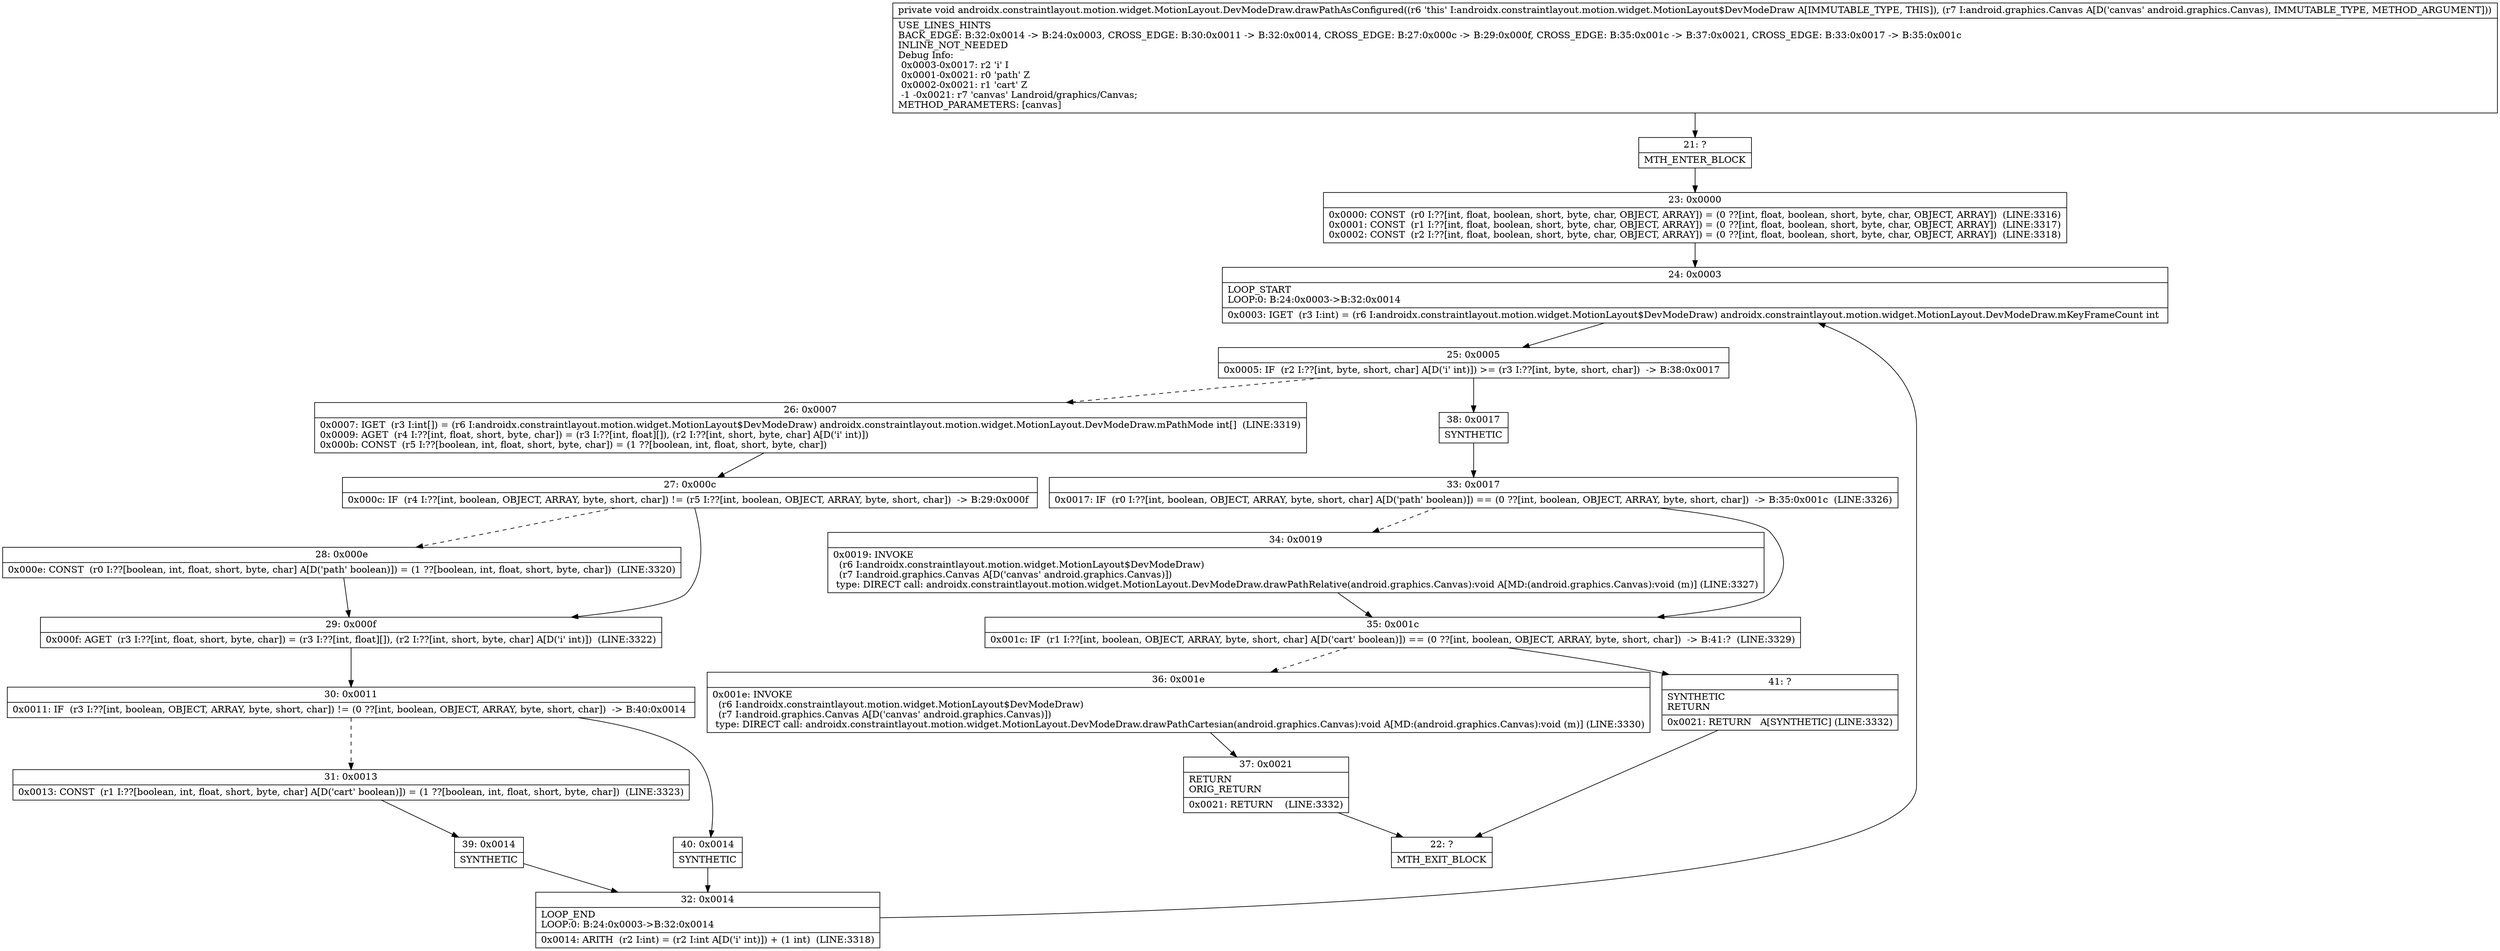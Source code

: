 digraph "CFG forandroidx.constraintlayout.motion.widget.MotionLayout.DevModeDraw.drawPathAsConfigured(Landroid\/graphics\/Canvas;)V" {
Node_21 [shape=record,label="{21\:\ ?|MTH_ENTER_BLOCK\l}"];
Node_23 [shape=record,label="{23\:\ 0x0000|0x0000: CONST  (r0 I:??[int, float, boolean, short, byte, char, OBJECT, ARRAY]) = (0 ??[int, float, boolean, short, byte, char, OBJECT, ARRAY])  (LINE:3316)\l0x0001: CONST  (r1 I:??[int, float, boolean, short, byte, char, OBJECT, ARRAY]) = (0 ??[int, float, boolean, short, byte, char, OBJECT, ARRAY])  (LINE:3317)\l0x0002: CONST  (r2 I:??[int, float, boolean, short, byte, char, OBJECT, ARRAY]) = (0 ??[int, float, boolean, short, byte, char, OBJECT, ARRAY])  (LINE:3318)\l}"];
Node_24 [shape=record,label="{24\:\ 0x0003|LOOP_START\lLOOP:0: B:24:0x0003\-\>B:32:0x0014\l|0x0003: IGET  (r3 I:int) = (r6 I:androidx.constraintlayout.motion.widget.MotionLayout$DevModeDraw) androidx.constraintlayout.motion.widget.MotionLayout.DevModeDraw.mKeyFrameCount int \l}"];
Node_25 [shape=record,label="{25\:\ 0x0005|0x0005: IF  (r2 I:??[int, byte, short, char] A[D('i' int)]) \>= (r3 I:??[int, byte, short, char])  \-\> B:38:0x0017 \l}"];
Node_26 [shape=record,label="{26\:\ 0x0007|0x0007: IGET  (r3 I:int[]) = (r6 I:androidx.constraintlayout.motion.widget.MotionLayout$DevModeDraw) androidx.constraintlayout.motion.widget.MotionLayout.DevModeDraw.mPathMode int[]  (LINE:3319)\l0x0009: AGET  (r4 I:??[int, float, short, byte, char]) = (r3 I:??[int, float][]), (r2 I:??[int, short, byte, char] A[D('i' int)]) \l0x000b: CONST  (r5 I:??[boolean, int, float, short, byte, char]) = (1 ??[boolean, int, float, short, byte, char]) \l}"];
Node_27 [shape=record,label="{27\:\ 0x000c|0x000c: IF  (r4 I:??[int, boolean, OBJECT, ARRAY, byte, short, char]) != (r5 I:??[int, boolean, OBJECT, ARRAY, byte, short, char])  \-\> B:29:0x000f \l}"];
Node_28 [shape=record,label="{28\:\ 0x000e|0x000e: CONST  (r0 I:??[boolean, int, float, short, byte, char] A[D('path' boolean)]) = (1 ??[boolean, int, float, short, byte, char])  (LINE:3320)\l}"];
Node_29 [shape=record,label="{29\:\ 0x000f|0x000f: AGET  (r3 I:??[int, float, short, byte, char]) = (r3 I:??[int, float][]), (r2 I:??[int, short, byte, char] A[D('i' int)])  (LINE:3322)\l}"];
Node_30 [shape=record,label="{30\:\ 0x0011|0x0011: IF  (r3 I:??[int, boolean, OBJECT, ARRAY, byte, short, char]) != (0 ??[int, boolean, OBJECT, ARRAY, byte, short, char])  \-\> B:40:0x0014 \l}"];
Node_31 [shape=record,label="{31\:\ 0x0013|0x0013: CONST  (r1 I:??[boolean, int, float, short, byte, char] A[D('cart' boolean)]) = (1 ??[boolean, int, float, short, byte, char])  (LINE:3323)\l}"];
Node_39 [shape=record,label="{39\:\ 0x0014|SYNTHETIC\l}"];
Node_32 [shape=record,label="{32\:\ 0x0014|LOOP_END\lLOOP:0: B:24:0x0003\-\>B:32:0x0014\l|0x0014: ARITH  (r2 I:int) = (r2 I:int A[D('i' int)]) + (1 int)  (LINE:3318)\l}"];
Node_40 [shape=record,label="{40\:\ 0x0014|SYNTHETIC\l}"];
Node_38 [shape=record,label="{38\:\ 0x0017|SYNTHETIC\l}"];
Node_33 [shape=record,label="{33\:\ 0x0017|0x0017: IF  (r0 I:??[int, boolean, OBJECT, ARRAY, byte, short, char] A[D('path' boolean)]) == (0 ??[int, boolean, OBJECT, ARRAY, byte, short, char])  \-\> B:35:0x001c  (LINE:3326)\l}"];
Node_34 [shape=record,label="{34\:\ 0x0019|0x0019: INVOKE  \l  (r6 I:androidx.constraintlayout.motion.widget.MotionLayout$DevModeDraw)\l  (r7 I:android.graphics.Canvas A[D('canvas' android.graphics.Canvas)])\l type: DIRECT call: androidx.constraintlayout.motion.widget.MotionLayout.DevModeDraw.drawPathRelative(android.graphics.Canvas):void A[MD:(android.graphics.Canvas):void (m)] (LINE:3327)\l}"];
Node_35 [shape=record,label="{35\:\ 0x001c|0x001c: IF  (r1 I:??[int, boolean, OBJECT, ARRAY, byte, short, char] A[D('cart' boolean)]) == (0 ??[int, boolean, OBJECT, ARRAY, byte, short, char])  \-\> B:41:?  (LINE:3329)\l}"];
Node_36 [shape=record,label="{36\:\ 0x001e|0x001e: INVOKE  \l  (r6 I:androidx.constraintlayout.motion.widget.MotionLayout$DevModeDraw)\l  (r7 I:android.graphics.Canvas A[D('canvas' android.graphics.Canvas)])\l type: DIRECT call: androidx.constraintlayout.motion.widget.MotionLayout.DevModeDraw.drawPathCartesian(android.graphics.Canvas):void A[MD:(android.graphics.Canvas):void (m)] (LINE:3330)\l}"];
Node_37 [shape=record,label="{37\:\ 0x0021|RETURN\lORIG_RETURN\l|0x0021: RETURN    (LINE:3332)\l}"];
Node_22 [shape=record,label="{22\:\ ?|MTH_EXIT_BLOCK\l}"];
Node_41 [shape=record,label="{41\:\ ?|SYNTHETIC\lRETURN\l|0x0021: RETURN   A[SYNTHETIC] (LINE:3332)\l}"];
MethodNode[shape=record,label="{private void androidx.constraintlayout.motion.widget.MotionLayout.DevModeDraw.drawPathAsConfigured((r6 'this' I:androidx.constraintlayout.motion.widget.MotionLayout$DevModeDraw A[IMMUTABLE_TYPE, THIS]), (r7 I:android.graphics.Canvas A[D('canvas' android.graphics.Canvas), IMMUTABLE_TYPE, METHOD_ARGUMENT]))  | USE_LINES_HINTS\lBACK_EDGE: B:32:0x0014 \-\> B:24:0x0003, CROSS_EDGE: B:30:0x0011 \-\> B:32:0x0014, CROSS_EDGE: B:27:0x000c \-\> B:29:0x000f, CROSS_EDGE: B:35:0x001c \-\> B:37:0x0021, CROSS_EDGE: B:33:0x0017 \-\> B:35:0x001c\lINLINE_NOT_NEEDED\lDebug Info:\l  0x0003\-0x0017: r2 'i' I\l  0x0001\-0x0021: r0 'path' Z\l  0x0002\-0x0021: r1 'cart' Z\l  \-1 \-0x0021: r7 'canvas' Landroid\/graphics\/Canvas;\lMETHOD_PARAMETERS: [canvas]\l}"];
MethodNode -> Node_21;Node_21 -> Node_23;
Node_23 -> Node_24;
Node_24 -> Node_25;
Node_25 -> Node_26[style=dashed];
Node_25 -> Node_38;
Node_26 -> Node_27;
Node_27 -> Node_28[style=dashed];
Node_27 -> Node_29;
Node_28 -> Node_29;
Node_29 -> Node_30;
Node_30 -> Node_31[style=dashed];
Node_30 -> Node_40;
Node_31 -> Node_39;
Node_39 -> Node_32;
Node_32 -> Node_24;
Node_40 -> Node_32;
Node_38 -> Node_33;
Node_33 -> Node_34[style=dashed];
Node_33 -> Node_35;
Node_34 -> Node_35;
Node_35 -> Node_36[style=dashed];
Node_35 -> Node_41;
Node_36 -> Node_37;
Node_37 -> Node_22;
Node_41 -> Node_22;
}

